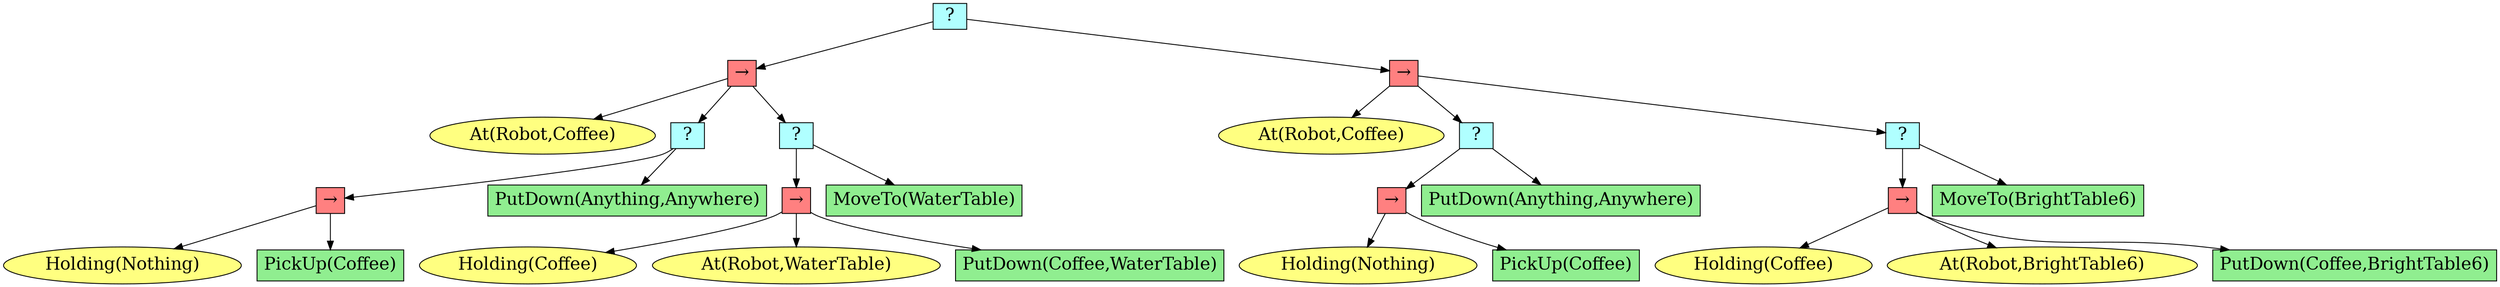digraph pastafarianism {
ordering=out;
graph [fontname="times-roman"];
node [fontname="times-roman"];
edge [fontname="times-roman"];
"e5aa5d5b-9169-41fc-a26d-b16b24db8215" [fillcolor="#B0FFFF", fontcolor=black, fontsize=20, height=0.01, label=" ? ", shape=box, style=filled, width=0.01];
"cc077d7a-c074-4249-9fa9-d559c6600fbc" [fillcolor="#FF8080", fontcolor=black, fontsize=20, height=0.01, label="&rarr;", shape=box, style=filled, width=0.01];
"e5aa5d5b-9169-41fc-a26d-b16b24db8215" -> "cc077d7a-c074-4249-9fa9-d559c6600fbc";
"2f4be6cb-5d87-4119-a678-9245fb5e5b08" [fillcolor="#FFFF80", fontcolor=black, fontsize=20, label="At(Robot,Coffee)", shape=ellipse, style=filled];
"cc077d7a-c074-4249-9fa9-d559c6600fbc" -> "2f4be6cb-5d87-4119-a678-9245fb5e5b08";
"8f8c4dda-1add-4b23-8b5f-104d518ac38e" [fillcolor="#B0FFFF", fontcolor=black, fontsize=20, height=0.01, label=" ? ", shape=box, style=filled, width=0.01];
"cc077d7a-c074-4249-9fa9-d559c6600fbc" -> "8f8c4dda-1add-4b23-8b5f-104d518ac38e";
"0261c661-a520-434f-95a3-6d55d1fa8aff" [fillcolor="#FF8080", fontcolor=black, fontsize=20, height=0.01, label="&rarr;", shape=box, style=filled, width=0.01];
"8f8c4dda-1add-4b23-8b5f-104d518ac38e" -> "0261c661-a520-434f-95a3-6d55d1fa8aff";
"97e8f95e-7ec3-479e-b312-67cdf1a6873a" [fillcolor="#FFFF80", fontcolor=black, fontsize=20, label="Holding(Nothing)", shape=ellipse, style=filled];
"0261c661-a520-434f-95a3-6d55d1fa8aff" -> "97e8f95e-7ec3-479e-b312-67cdf1a6873a";
"2d950b58-e85c-40c0-854a-9b697982b340" [fillcolor=lightgreen, fontcolor=black, fontsize=20, label="PickUp(Coffee)", shape=box, style=filled];
"0261c661-a520-434f-95a3-6d55d1fa8aff" -> "2d950b58-e85c-40c0-854a-9b697982b340";
"9b20a231-db9d-4a0c-b1c4-fa01bc7948d8" [fillcolor=lightgreen, fontcolor=black, fontsize=20, label="PutDown(Anything,Anywhere)", shape=box, style=filled];
"8f8c4dda-1add-4b23-8b5f-104d518ac38e" -> "9b20a231-db9d-4a0c-b1c4-fa01bc7948d8";
"05b2c4df-a48e-44f9-8776-80b4c9d5a4c7" [fillcolor="#B0FFFF", fontcolor=black, fontsize=20, height=0.01, label=" ? ", shape=box, style=filled, width=0.01];
"cc077d7a-c074-4249-9fa9-d559c6600fbc" -> "05b2c4df-a48e-44f9-8776-80b4c9d5a4c7";
"d76fc92b-8df3-4129-a49f-9973306d4720" [fillcolor="#FF8080", fontcolor=black, fontsize=20, height=0.01, label="&rarr;", shape=box, style=filled, width=0.01];
"05b2c4df-a48e-44f9-8776-80b4c9d5a4c7" -> "d76fc92b-8df3-4129-a49f-9973306d4720";
"a0736935-6ac5-474c-a9fa-73dcbcc925af" [fillcolor="#FFFF80", fontcolor=black, fontsize=20, label="Holding(Coffee)", shape=ellipse, style=filled];
"d76fc92b-8df3-4129-a49f-9973306d4720" -> "a0736935-6ac5-474c-a9fa-73dcbcc925af";
"ec73963c-0438-4205-8cd1-985013e498aa" [fillcolor="#FFFF80", fontcolor=black, fontsize=20, label="At(Robot,WaterTable)", shape=ellipse, style=filled];
"d76fc92b-8df3-4129-a49f-9973306d4720" -> "ec73963c-0438-4205-8cd1-985013e498aa";
"72267a55-597b-45ea-81b1-3097e2da726a" [fillcolor=lightgreen, fontcolor=black, fontsize=20, label="PutDown(Coffee,WaterTable)", shape=box, style=filled];
"d76fc92b-8df3-4129-a49f-9973306d4720" -> "72267a55-597b-45ea-81b1-3097e2da726a";
"af323181-3453-4e7f-833e-ec78a917511c" [fillcolor=lightgreen, fontcolor=black, fontsize=20, label="MoveTo(WaterTable)", shape=box, style=filled];
"05b2c4df-a48e-44f9-8776-80b4c9d5a4c7" -> "af323181-3453-4e7f-833e-ec78a917511c";
"d332b9b3-fee1-45a4-b217-ca131574f061" [fillcolor="#FF8080", fontcolor=black, fontsize=20, height=0.01, label="&rarr;", shape=box, style=filled, width=0.01];
"e5aa5d5b-9169-41fc-a26d-b16b24db8215" -> "d332b9b3-fee1-45a4-b217-ca131574f061";
"cd8e4c90-2898-496a-9a59-b758d4c2b27c" [fillcolor="#FFFF80", fontcolor=black, fontsize=20, label="At(Robot,Coffee)", shape=ellipse, style=filled];
"d332b9b3-fee1-45a4-b217-ca131574f061" -> "cd8e4c90-2898-496a-9a59-b758d4c2b27c";
"699354b5-961f-41e0-ac17-2883820573a4" [fillcolor="#B0FFFF", fontcolor=black, fontsize=20, height=0.01, label=" ? ", shape=box, style=filled, width=0.01];
"d332b9b3-fee1-45a4-b217-ca131574f061" -> "699354b5-961f-41e0-ac17-2883820573a4";
"2b4ae08b-e738-4c97-93f7-711039311c56" [fillcolor="#FF8080", fontcolor=black, fontsize=20, height=0.01, label="&rarr;", shape=box, style=filled, width=0.01];
"699354b5-961f-41e0-ac17-2883820573a4" -> "2b4ae08b-e738-4c97-93f7-711039311c56";
"c2584464-9670-49f6-8230-a974e64c00a6" [fillcolor="#FFFF80", fontcolor=black, fontsize=20, label="Holding(Nothing)", shape=ellipse, style=filled];
"2b4ae08b-e738-4c97-93f7-711039311c56" -> "c2584464-9670-49f6-8230-a974e64c00a6";
"95bf87b1-b8ac-46f4-85ab-66bfefa5bf5a" [fillcolor=lightgreen, fontcolor=black, fontsize=20, label="PickUp(Coffee)", shape=box, style=filled];
"2b4ae08b-e738-4c97-93f7-711039311c56" -> "95bf87b1-b8ac-46f4-85ab-66bfefa5bf5a";
"9b2ce40c-3232-421c-9eb6-6dbc866e3ba2" [fillcolor=lightgreen, fontcolor=black, fontsize=20, label="PutDown(Anything,Anywhere)", shape=box, style=filled];
"699354b5-961f-41e0-ac17-2883820573a4" -> "9b2ce40c-3232-421c-9eb6-6dbc866e3ba2";
"5f275a1f-dbae-4696-b79f-d6c96d3bd546" [fillcolor="#B0FFFF", fontcolor=black, fontsize=20, height=0.01, label=" ? ", shape=box, style=filled, width=0.01];
"d332b9b3-fee1-45a4-b217-ca131574f061" -> "5f275a1f-dbae-4696-b79f-d6c96d3bd546";
"a7bd72b9-0f63-457f-9e05-67ca8a26f89e" [fillcolor="#FF8080", fontcolor=black, fontsize=20, height=0.01, label="&rarr;", shape=box, style=filled, width=0.01];
"5f275a1f-dbae-4696-b79f-d6c96d3bd546" -> "a7bd72b9-0f63-457f-9e05-67ca8a26f89e";
"e9accfe2-5d94-4223-803a-eb5d89e50bf0" [fillcolor="#FFFF80", fontcolor=black, fontsize=20, label="Holding(Coffee)", shape=ellipse, style=filled];
"a7bd72b9-0f63-457f-9e05-67ca8a26f89e" -> "e9accfe2-5d94-4223-803a-eb5d89e50bf0";
"317f4bb8-4bb7-447d-a289-a9a11b79c6ec" [fillcolor="#FFFF80", fontcolor=black, fontsize=20, label="At(Robot,BrightTable6)", shape=ellipse, style=filled];
"a7bd72b9-0f63-457f-9e05-67ca8a26f89e" -> "317f4bb8-4bb7-447d-a289-a9a11b79c6ec";
"065858de-2a4c-47fd-84e2-a492dc338a9f" [fillcolor=lightgreen, fontcolor=black, fontsize=20, label="PutDown(Coffee,BrightTable6)", shape=box, style=filled];
"a7bd72b9-0f63-457f-9e05-67ca8a26f89e" -> "065858de-2a4c-47fd-84e2-a492dc338a9f";
"9e9b5ae5-5a89-4263-b523-06fe03a01009" [fillcolor=lightgreen, fontcolor=black, fontsize=20, label="MoveTo(BrightTable6)", shape=box, style=filled];
"5f275a1f-dbae-4696-b79f-d6c96d3bd546" -> "9e9b5ae5-5a89-4263-b523-06fe03a01009";
}
